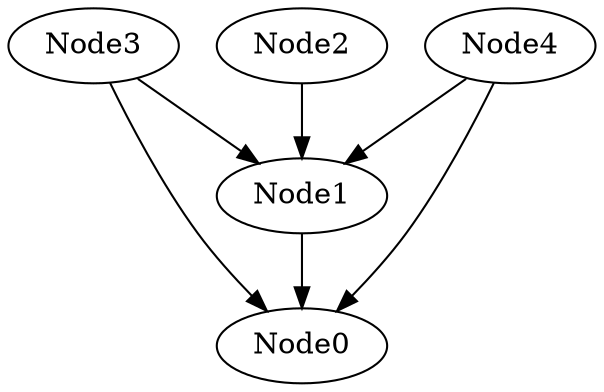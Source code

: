 // The Round Table
digraph {
	Node0
	Node1
	Node2
	Node3
	Node4
	Node2 -> Node1

	Node4 -> Node0

	Node4 -> Node1

	Node3 -> Node0

	Node3 -> Node1

	Node1 -> Node0

}
